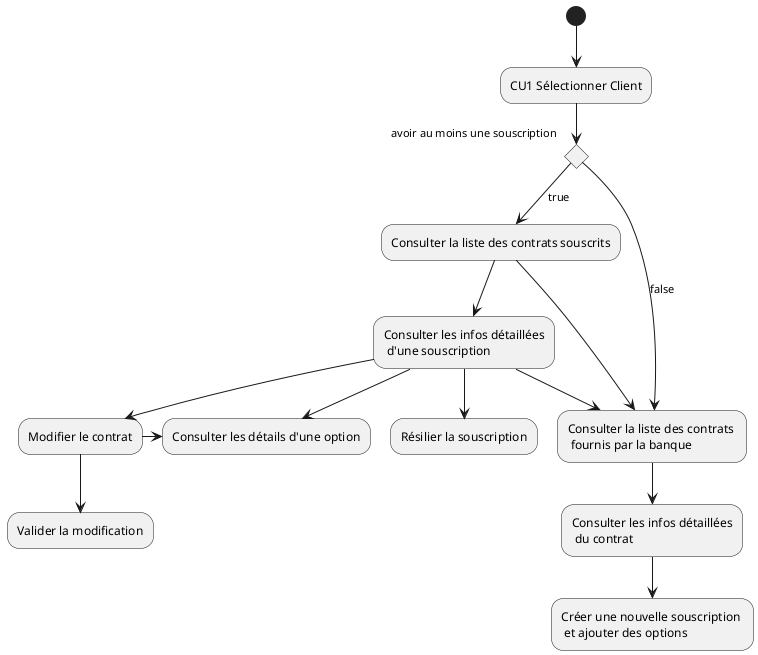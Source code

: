 @startuml
(*)  --> "CU1 Sélectionner Client"

if avoir au moins une souscription
  -->[true] "Consulter la liste des contrats souscrits"
else
  -->[false] "Consulter la liste des contrats \n fournis par la banque "
endif

"Consulter la liste des contrats souscrits" --> "Consulter les infos détaillées\n d'une souscription"
"Consulter la liste des contrats souscrits" -down-> "Consulter la liste des contrats \n fournis par la banque "
"Consulter les infos détaillées\n d'une souscription" --> "Consulter la liste des contrats \n fournis par la banque "
"Consulter les infos détaillées\n d'une souscription" -> "Consulter les détails d'une option"
"Consulter les infos détaillées\n d'une souscription" --> "Modifier le contrat"
"Modifier le contrat" -> "Consulter les détails d'une option"
"Modifier le contrat" -down> "Valider la modification"
"Consulter les infos détaillées\n d'une souscription" --> "Résilier la souscription"

"Consulter la liste des contrats \n fournis par la banque " --> "Consulter les infos détaillées\n du contrat"
"Consulter les infos détaillées\n du contrat" --> "Créer une nouvelle souscription \n et ajouter des options"

@enduml